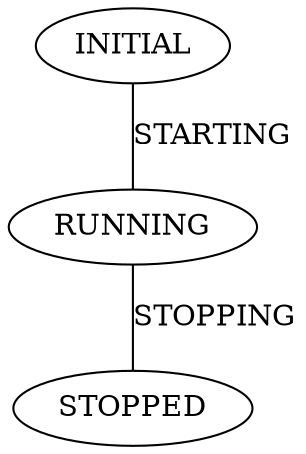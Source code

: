 graph Agent_A {
    INITIAL -- RUNNING [label="STARTING"];
    RUNNING -- STOPPED [label="STOPPING"];
}